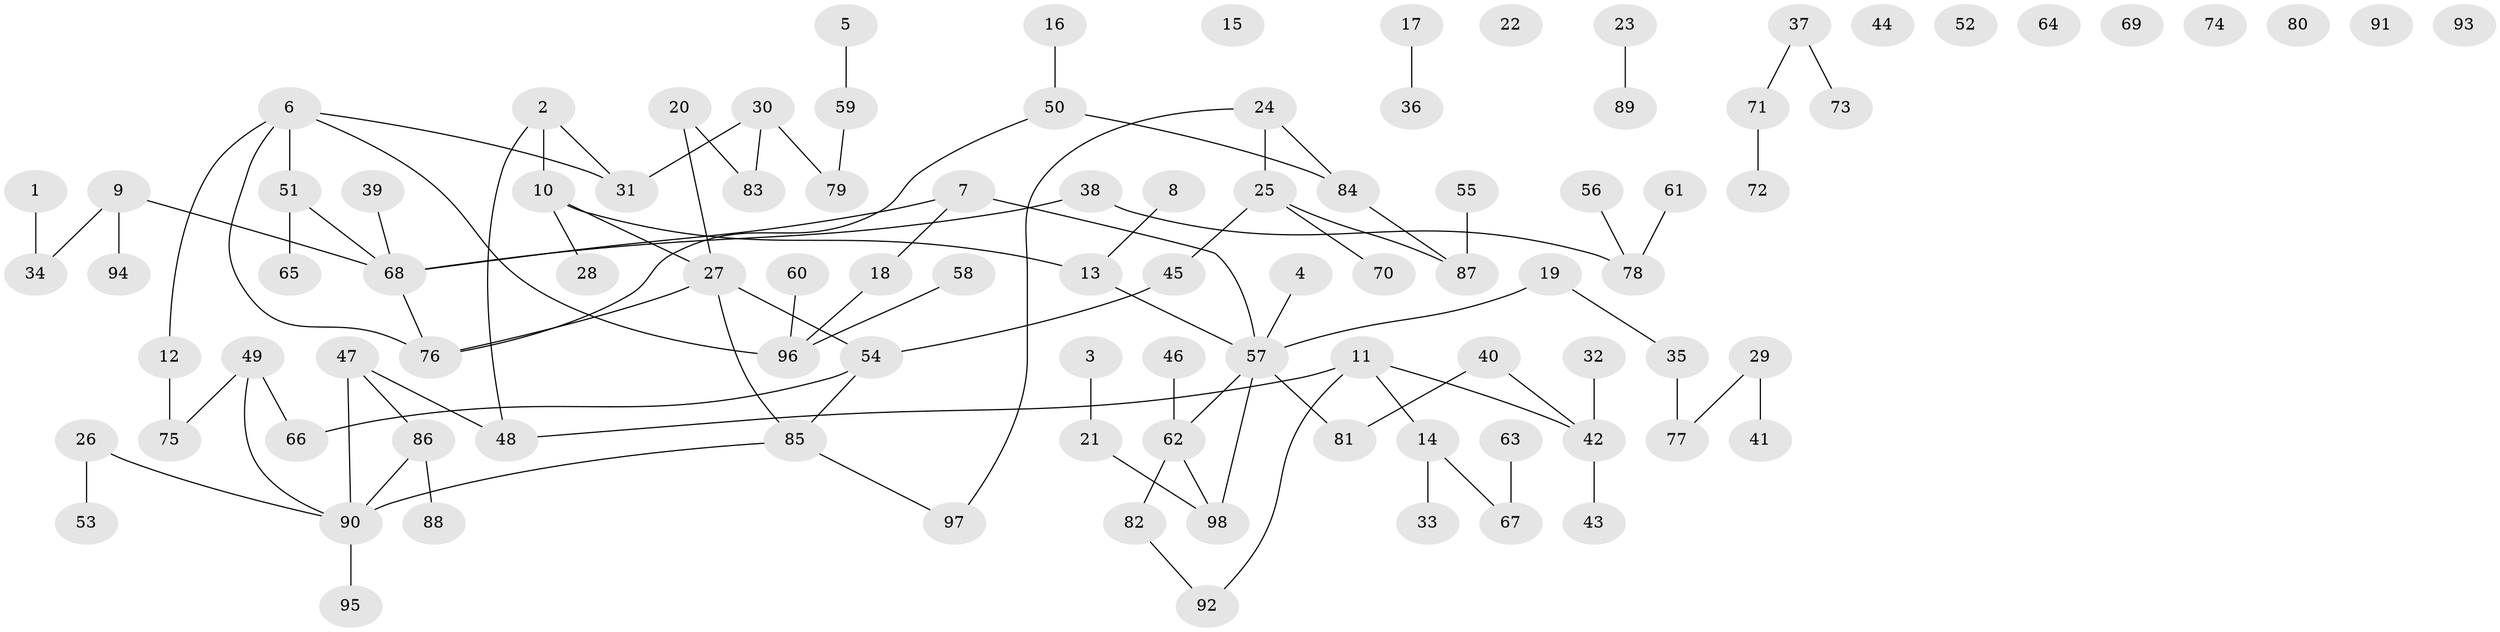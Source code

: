 // coarse degree distribution, {3: 0.19298245614035087, 2: 0.38596491228070173, 4: 0.10526315789473684, 5: 0.07017543859649122, 1: 0.22807017543859648, 6: 0.017543859649122806}
// Generated by graph-tools (version 1.1) at 2025/35/03/04/25 23:35:43]
// undirected, 98 vertices, 100 edges
graph export_dot {
  node [color=gray90,style=filled];
  1;
  2;
  3;
  4;
  5;
  6;
  7;
  8;
  9;
  10;
  11;
  12;
  13;
  14;
  15;
  16;
  17;
  18;
  19;
  20;
  21;
  22;
  23;
  24;
  25;
  26;
  27;
  28;
  29;
  30;
  31;
  32;
  33;
  34;
  35;
  36;
  37;
  38;
  39;
  40;
  41;
  42;
  43;
  44;
  45;
  46;
  47;
  48;
  49;
  50;
  51;
  52;
  53;
  54;
  55;
  56;
  57;
  58;
  59;
  60;
  61;
  62;
  63;
  64;
  65;
  66;
  67;
  68;
  69;
  70;
  71;
  72;
  73;
  74;
  75;
  76;
  77;
  78;
  79;
  80;
  81;
  82;
  83;
  84;
  85;
  86;
  87;
  88;
  89;
  90;
  91;
  92;
  93;
  94;
  95;
  96;
  97;
  98;
  1 -- 34;
  2 -- 10;
  2 -- 31;
  2 -- 48;
  3 -- 21;
  4 -- 57;
  5 -- 59;
  6 -- 12;
  6 -- 31;
  6 -- 51;
  6 -- 76;
  6 -- 96;
  7 -- 18;
  7 -- 57;
  7 -- 68;
  8 -- 13;
  9 -- 34;
  9 -- 68;
  9 -- 94;
  10 -- 13;
  10 -- 27;
  10 -- 28;
  11 -- 14;
  11 -- 42;
  11 -- 48;
  11 -- 92;
  12 -- 75;
  13 -- 57;
  14 -- 33;
  14 -- 67;
  16 -- 50;
  17 -- 36;
  18 -- 96;
  19 -- 35;
  19 -- 57;
  20 -- 27;
  20 -- 83;
  21 -- 98;
  23 -- 89;
  24 -- 25;
  24 -- 84;
  24 -- 97;
  25 -- 45;
  25 -- 70;
  25 -- 87;
  26 -- 53;
  26 -- 90;
  27 -- 54;
  27 -- 76;
  27 -- 85;
  29 -- 41;
  29 -- 77;
  30 -- 31;
  30 -- 79;
  30 -- 83;
  32 -- 42;
  35 -- 77;
  37 -- 71;
  37 -- 73;
  38 -- 68;
  38 -- 78;
  39 -- 68;
  40 -- 42;
  40 -- 81;
  42 -- 43;
  45 -- 54;
  46 -- 62;
  47 -- 48;
  47 -- 86;
  47 -- 90;
  49 -- 66;
  49 -- 75;
  49 -- 90;
  50 -- 76;
  50 -- 84;
  51 -- 65;
  51 -- 68;
  54 -- 66;
  54 -- 85;
  55 -- 87;
  56 -- 78;
  57 -- 62;
  57 -- 81;
  57 -- 98;
  58 -- 96;
  59 -- 79;
  60 -- 96;
  61 -- 78;
  62 -- 82;
  62 -- 98;
  63 -- 67;
  68 -- 76;
  71 -- 72;
  82 -- 92;
  84 -- 87;
  85 -- 90;
  85 -- 97;
  86 -- 88;
  86 -- 90;
  90 -- 95;
}
